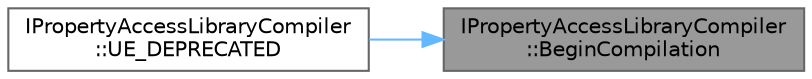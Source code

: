 digraph "IPropertyAccessLibraryCompiler::BeginCompilation"
{
 // INTERACTIVE_SVG=YES
 // LATEX_PDF_SIZE
  bgcolor="transparent";
  edge [fontname=Helvetica,fontsize=10,labelfontname=Helvetica,labelfontsize=10];
  node [fontname=Helvetica,fontsize=10,shape=box,height=0.2,width=0.4];
  rankdir="RL";
  Node1 [id="Node000001",label="IPropertyAccessLibraryCompiler\l::BeginCompilation",height=0.2,width=0.4,color="gray40", fillcolor="grey60", style="filled", fontcolor="black",tooltip=" "];
  Node1 -> Node2 [id="edge1_Node000001_Node000002",dir="back",color="steelblue1",style="solid",tooltip=" "];
  Node2 [id="Node000002",label="IPropertyAccessLibraryCompiler\l::UE_DEPRECATED",height=0.2,width=0.4,color="grey40", fillcolor="white", style="filled",URL="$d8/dcf/classIPropertyAccessLibraryCompiler.html#a35ad916a8a165394f771d8ab7c481215",tooltip=" "];
}
